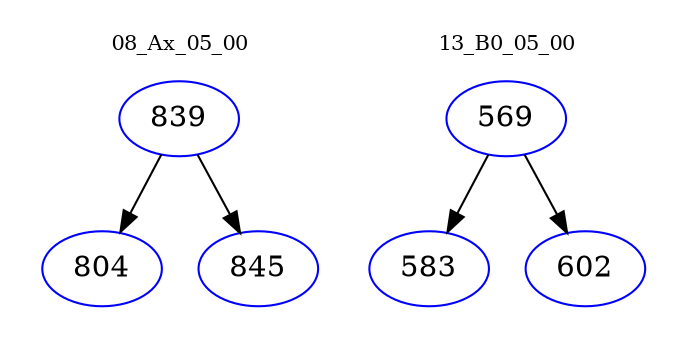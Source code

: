 digraph{
subgraph cluster_0 {
color = white
label = "08_Ax_05_00";
fontsize=10;
T0_839 [label="839", color="blue"]
T0_839 -> T0_804 [color="black"]
T0_804 [label="804", color="blue"]
T0_839 -> T0_845 [color="black"]
T0_845 [label="845", color="blue"]
}
subgraph cluster_1 {
color = white
label = "13_B0_05_00";
fontsize=10;
T1_569 [label="569", color="blue"]
T1_569 -> T1_583 [color="black"]
T1_583 [label="583", color="blue"]
T1_569 -> T1_602 [color="black"]
T1_602 [label="602", color="blue"]
}
}
